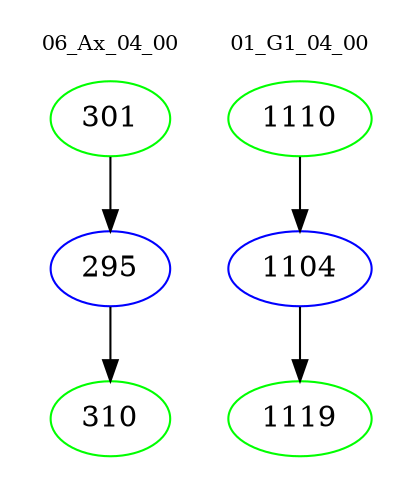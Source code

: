 digraph{
subgraph cluster_0 {
color = white
label = "06_Ax_04_00";
fontsize=10;
T0_301 [label="301", color="green"]
T0_301 -> T0_295 [color="black"]
T0_295 [label="295", color="blue"]
T0_295 -> T0_310 [color="black"]
T0_310 [label="310", color="green"]
}
subgraph cluster_1 {
color = white
label = "01_G1_04_00";
fontsize=10;
T1_1110 [label="1110", color="green"]
T1_1110 -> T1_1104 [color="black"]
T1_1104 [label="1104", color="blue"]
T1_1104 -> T1_1119 [color="black"]
T1_1119 [label="1119", color="green"]
}
}
